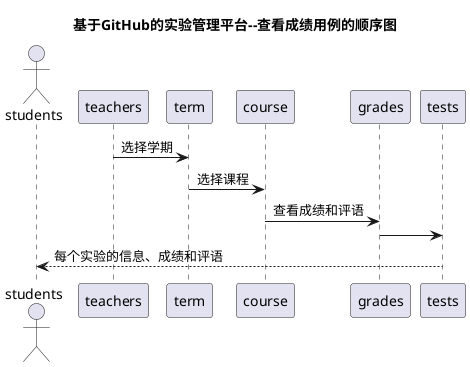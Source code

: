 
@startuml

title 基于GitHub的实验管理平台--查看成绩用例的顺序图

actor students
teachers -> term :选择学期
term -> course : 选择课程
course -> grades: 查看成绩和评语

grades -> tests

tests --> students:每个实验的信息、成绩和评语

@enduml
